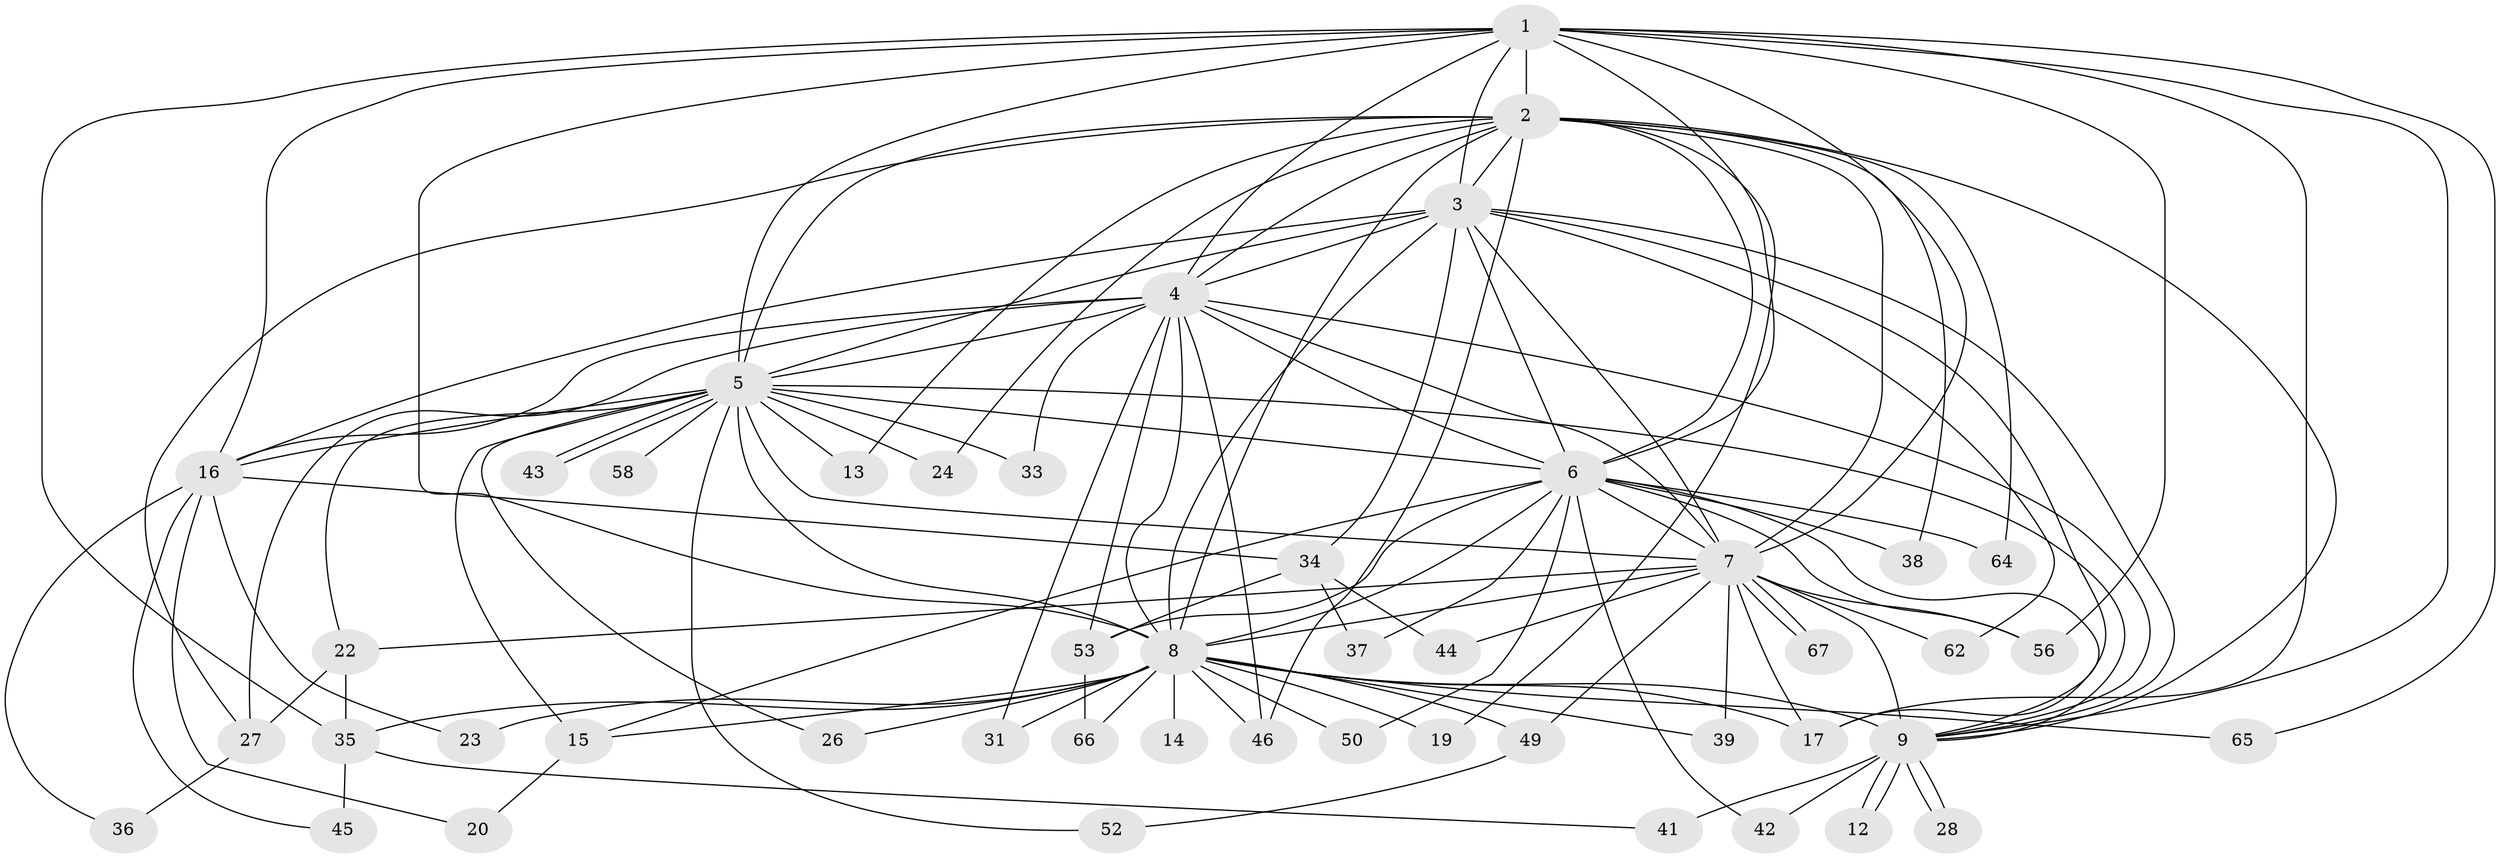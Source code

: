 // Generated by graph-tools (version 1.1) at 2025/51/02/27/25 19:51:52]
// undirected, 48 vertices, 122 edges
graph export_dot {
graph [start="1"]
  node [color=gray90,style=filled];
  1 [super="+18"];
  2 [super="+11"];
  3 [super="+32"];
  4 [super="+25"];
  5 [super="+29"];
  6 [super="+59"];
  7 [super="+54"];
  8 [super="+10"];
  9 [super="+21"];
  12;
  13;
  14;
  15 [super="+51"];
  16 [super="+55"];
  17 [super="+30"];
  19;
  20;
  22;
  23;
  24;
  26;
  27 [super="+63"];
  28;
  31 [super="+40"];
  33;
  34;
  35 [super="+47"];
  36;
  37;
  38;
  39;
  41;
  42;
  43;
  44;
  45;
  46 [super="+48"];
  49 [super="+61"];
  50;
  52;
  53 [super="+57"];
  56 [super="+60"];
  58;
  62;
  64;
  65;
  66;
  67;
  1 -- 2 [weight=2];
  1 -- 3;
  1 -- 4;
  1 -- 5;
  1 -- 6;
  1 -- 7;
  1 -- 8 [weight=2];
  1 -- 9;
  1 -- 16;
  1 -- 65;
  1 -- 17;
  1 -- 35;
  1 -- 56;
  2 -- 3;
  2 -- 4;
  2 -- 5;
  2 -- 6;
  2 -- 7 [weight=2];
  2 -- 8 [weight=2];
  2 -- 9;
  2 -- 13;
  2 -- 19;
  2 -- 27;
  2 -- 46;
  2 -- 64;
  2 -- 38;
  2 -- 24;
  3 -- 4 [weight=2];
  3 -- 5;
  3 -- 6;
  3 -- 7;
  3 -- 8 [weight=2];
  3 -- 9;
  3 -- 16;
  3 -- 34;
  3 -- 62;
  3 -- 17;
  4 -- 5;
  4 -- 6;
  4 -- 7;
  4 -- 8 [weight=2];
  4 -- 9;
  4 -- 27;
  4 -- 31;
  4 -- 33;
  4 -- 16;
  4 -- 53;
  4 -- 46;
  5 -- 6;
  5 -- 7;
  5 -- 8 [weight=2];
  5 -- 9;
  5 -- 13;
  5 -- 22;
  5 -- 24;
  5 -- 26;
  5 -- 33;
  5 -- 43;
  5 -- 43;
  5 -- 52;
  5 -- 16;
  5 -- 58;
  5 -- 15;
  6 -- 7;
  6 -- 8 [weight=2];
  6 -- 9;
  6 -- 15;
  6 -- 37;
  6 -- 38;
  6 -- 42;
  6 -- 50 [weight=2];
  6 -- 53;
  6 -- 56;
  6 -- 64;
  7 -- 8 [weight=2];
  7 -- 9 [weight=2];
  7 -- 17;
  7 -- 22;
  7 -- 39;
  7 -- 44;
  7 -- 49;
  7 -- 56;
  7 -- 62;
  7 -- 67;
  7 -- 67;
  8 -- 9 [weight=3];
  8 -- 14 [weight=2];
  8 -- 23;
  8 -- 31 [weight=2];
  8 -- 35;
  8 -- 49 [weight=2];
  8 -- 65;
  8 -- 66;
  8 -- 39;
  8 -- 15;
  8 -- 17;
  8 -- 50;
  8 -- 19;
  8 -- 26;
  8 -- 46;
  9 -- 12;
  9 -- 12;
  9 -- 28;
  9 -- 28;
  9 -- 41;
  9 -- 42;
  15 -- 20;
  16 -- 20;
  16 -- 23;
  16 -- 34;
  16 -- 36;
  16 -- 45;
  22 -- 35;
  22 -- 27;
  27 -- 36;
  34 -- 37;
  34 -- 44;
  34 -- 53;
  35 -- 41;
  35 -- 45;
  49 -- 52;
  53 -- 66;
}
